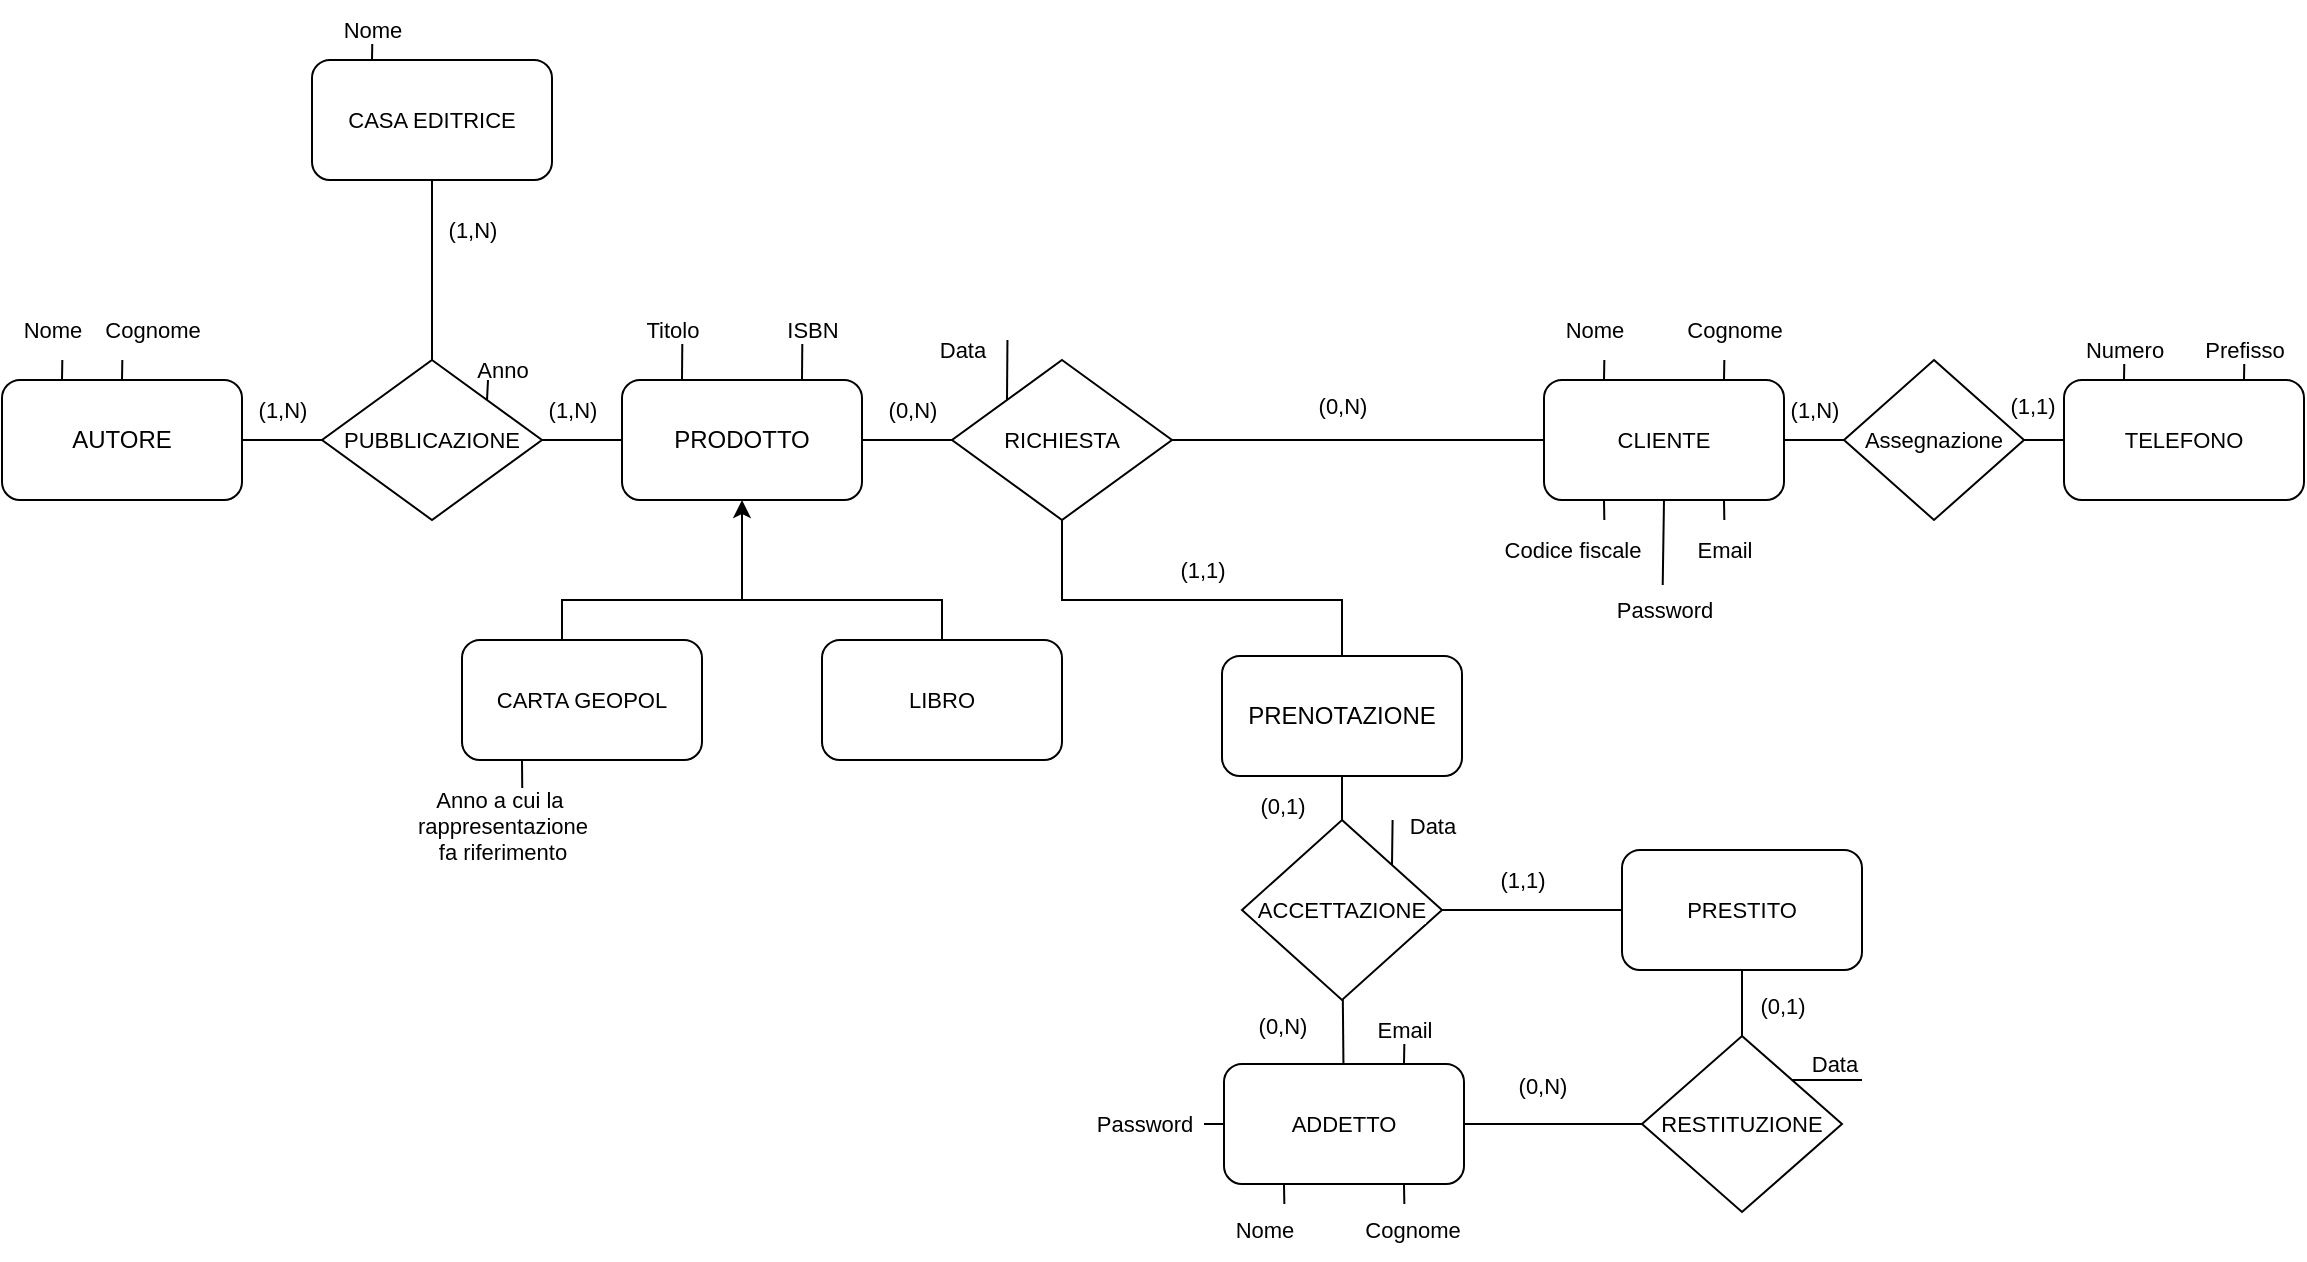 <mxfile version="24.2.5" type="device">
  <diagram name="Pagina-1" id="lzQom1wBW52Sn8SxsDpw">
    <mxGraphModel dx="2149" dy="1828" grid="1" gridSize="10" guides="1" tooltips="1" connect="1" arrows="1" fold="1" page="1" pageScale="1" pageWidth="827" pageHeight="1169" math="0" shadow="0">
      <root>
        <mxCell id="0" />
        <mxCell id="1" parent="0" />
        <mxCell id="7tz_Di637PIUjWQNx3ga-10" value="" style="edgeStyle=none;rounded=0;orthogonalLoop=1;jettySize=auto;html=1;strokeColor=default;align=center;verticalAlign=middle;fontFamily=Helvetica;fontSize=11;fontColor=default;labelBackgroundColor=default;endArrow=none;" parent="1" source="7tz_Di637PIUjWQNx3ga-3" target="7tz_Di637PIUjWQNx3ga-8" edge="1">
          <mxGeometry relative="1" as="geometry" />
        </mxCell>
        <mxCell id="7tz_Di637PIUjWQNx3ga-35" style="edgeStyle=none;rounded=0;orthogonalLoop=1;jettySize=auto;html=1;exitX=0.25;exitY=0;exitDx=0;exitDy=0;strokeColor=default;align=center;verticalAlign=middle;fontFamily=Helvetica;fontSize=11;fontColor=default;labelBackgroundColor=default;endArrow=none;" parent="1" source="7tz_Di637PIUjWQNx3ga-3" edge="1">
          <mxGeometry relative="1" as="geometry">
            <mxPoint x="110.167" y="70" as="targetPoint" />
          </mxGeometry>
        </mxCell>
        <mxCell id="7tz_Di637PIUjWQNx3ga-37" style="edgeStyle=none;rounded=0;orthogonalLoop=1;jettySize=auto;html=1;exitX=0.75;exitY=0;exitDx=0;exitDy=0;strokeColor=default;align=center;verticalAlign=middle;fontFamily=Helvetica;fontSize=11;fontColor=default;labelBackgroundColor=default;endArrow=none;" parent="1" source="7tz_Di637PIUjWQNx3ga-3" edge="1">
          <mxGeometry relative="1" as="geometry">
            <mxPoint x="170.167" y="70" as="targetPoint" />
          </mxGeometry>
        </mxCell>
        <mxCell id="7tz_Di637PIUjWQNx3ga-3" value="PRODOTTO" style="rounded=1;whiteSpace=wrap;html=1;" parent="1" vertex="1">
          <mxGeometry x="80" y="90" width="120" height="60" as="geometry" />
        </mxCell>
        <mxCell id="7tz_Di637PIUjWQNx3ga-9" value="" style="edgeStyle=none;rounded=0;orthogonalLoop=1;jettySize=auto;html=1;strokeColor=default;align=center;verticalAlign=middle;fontFamily=Helvetica;fontSize=11;fontColor=default;labelBackgroundColor=default;endArrow=none;" parent="1" source="7tz_Di637PIUjWQNx3ga-4" target="7tz_Di637PIUjWQNx3ga-8" edge="1">
          <mxGeometry relative="1" as="geometry" />
        </mxCell>
        <mxCell id="7tz_Di637PIUjWQNx3ga-43" style="edgeStyle=none;rounded=0;orthogonalLoop=1;jettySize=auto;html=1;exitX=0.25;exitY=0;exitDx=0;exitDy=0;strokeColor=default;align=center;verticalAlign=middle;fontFamily=Helvetica;fontSize=11;fontColor=default;labelBackgroundColor=default;endArrow=none;" parent="1" source="7tz_Di637PIUjWQNx3ga-4" edge="1">
          <mxGeometry relative="1" as="geometry">
            <mxPoint x="-199.833" y="80" as="targetPoint" />
          </mxGeometry>
        </mxCell>
        <mxCell id="7tz_Di637PIUjWQNx3ga-45" style="edgeStyle=none;rounded=0;orthogonalLoop=1;jettySize=auto;html=1;exitX=0.5;exitY=0;exitDx=0;exitDy=0;strokeColor=default;align=center;verticalAlign=middle;fontFamily=Helvetica;fontSize=11;fontColor=default;labelBackgroundColor=default;endArrow=none;" parent="1" source="7tz_Di637PIUjWQNx3ga-4" edge="1">
          <mxGeometry relative="1" as="geometry">
            <mxPoint x="-169.833" y="80" as="targetPoint" />
          </mxGeometry>
        </mxCell>
        <mxCell id="7tz_Di637PIUjWQNx3ga-4" value="AUTORE" style="rounded=1;whiteSpace=wrap;html=1;" parent="1" vertex="1">
          <mxGeometry x="-230" y="90" width="120" height="60" as="geometry" />
        </mxCell>
        <mxCell id="7tz_Di637PIUjWQNx3ga-8" value="PUBBLICAZIONE" style="rhombus;whiteSpace=wrap;html=1;fontFamily=Helvetica;fontSize=11;fontColor=default;labelBackgroundColor=default;" parent="1" vertex="1">
          <mxGeometry x="-70" y="80" width="110" height="80" as="geometry" />
        </mxCell>
        <mxCell id="7tz_Di637PIUjWQNx3ga-12" value="" style="edgeStyle=none;rounded=0;orthogonalLoop=1;jettySize=auto;html=1;strokeColor=default;align=center;verticalAlign=middle;fontFamily=Helvetica;fontSize=11;fontColor=default;labelBackgroundColor=default;endArrow=none;" parent="1" source="7tz_Di637PIUjWQNx3ga-11" target="7tz_Di637PIUjWQNx3ga-8" edge="1">
          <mxGeometry relative="1" as="geometry" />
        </mxCell>
        <mxCell id="7tz_Di637PIUjWQNx3ga-64" style="edgeStyle=none;rounded=0;orthogonalLoop=1;jettySize=auto;html=1;exitX=0.25;exitY=0;exitDx=0;exitDy=0;strokeColor=default;align=center;verticalAlign=middle;fontFamily=Helvetica;fontSize=11;fontColor=default;labelBackgroundColor=default;endArrow=none;" parent="1" source="7tz_Di637PIUjWQNx3ga-11" edge="1">
          <mxGeometry relative="1" as="geometry">
            <mxPoint x="-44.833" y="-80" as="targetPoint" />
          </mxGeometry>
        </mxCell>
        <mxCell id="7tz_Di637PIUjWQNx3ga-11" value="CASA EDITRICE" style="rounded=1;whiteSpace=wrap;html=1;fontFamily=Helvetica;fontSize=11;fontColor=default;labelBackgroundColor=default;" parent="1" vertex="1">
          <mxGeometry x="-75" y="-70" width="120" height="60" as="geometry" />
        </mxCell>
        <mxCell id="7tz_Di637PIUjWQNx3ga-47" style="edgeStyle=none;rounded=0;orthogonalLoop=1;jettySize=auto;html=1;exitX=0.25;exitY=0;exitDx=0;exitDy=0;strokeColor=default;align=center;verticalAlign=middle;fontFamily=Helvetica;fontSize=11;fontColor=default;labelBackgroundColor=default;endArrow=none;" parent="1" source="7tz_Di637PIUjWQNx3ga-13" edge="1">
          <mxGeometry relative="1" as="geometry">
            <mxPoint x="571.167" y="80" as="targetPoint" />
          </mxGeometry>
        </mxCell>
        <mxCell id="7tz_Di637PIUjWQNx3ga-49" style="edgeStyle=none;rounded=0;orthogonalLoop=1;jettySize=auto;html=1;exitX=0.75;exitY=0;exitDx=0;exitDy=0;strokeColor=default;align=center;verticalAlign=middle;fontFamily=Helvetica;fontSize=11;fontColor=default;labelBackgroundColor=default;endArrow=none;" parent="1" source="7tz_Di637PIUjWQNx3ga-13" edge="1">
          <mxGeometry relative="1" as="geometry">
            <mxPoint x="631.167" y="80" as="targetPoint" />
          </mxGeometry>
        </mxCell>
        <mxCell id="7tz_Di637PIUjWQNx3ga-51" style="edgeStyle=none;rounded=0;orthogonalLoop=1;jettySize=auto;html=1;exitX=0.25;exitY=1;exitDx=0;exitDy=0;strokeColor=default;align=center;verticalAlign=middle;fontFamily=Helvetica;fontSize=11;fontColor=default;labelBackgroundColor=default;endArrow=none;" parent="1" source="7tz_Di637PIUjWQNx3ga-13" edge="1">
          <mxGeometry relative="1" as="geometry">
            <mxPoint x="571.167" y="160" as="targetPoint" />
          </mxGeometry>
        </mxCell>
        <mxCell id="7tz_Di637PIUjWQNx3ga-53" style="edgeStyle=none;rounded=0;orthogonalLoop=1;jettySize=auto;html=1;exitX=0.75;exitY=1;exitDx=0;exitDy=0;strokeColor=default;align=center;verticalAlign=middle;fontFamily=Helvetica;fontSize=11;fontColor=default;labelBackgroundColor=default;endArrow=none;" parent="1" source="7tz_Di637PIUjWQNx3ga-13" edge="1">
          <mxGeometry relative="1" as="geometry">
            <mxPoint x="631.167" y="160" as="targetPoint" />
          </mxGeometry>
        </mxCell>
        <mxCell id="7tz_Di637PIUjWQNx3ga-61" value="" style="edgeStyle=none;rounded=0;orthogonalLoop=1;jettySize=auto;html=1;strokeColor=default;align=center;verticalAlign=middle;fontFamily=Helvetica;fontSize=11;fontColor=default;labelBackgroundColor=default;endArrow=none;" parent="1" source="7tz_Di637PIUjWQNx3ga-13" target="7tz_Di637PIUjWQNx3ga-60" edge="1">
          <mxGeometry relative="1" as="geometry" />
        </mxCell>
        <mxCell id="7tz_Di637PIUjWQNx3ga-13" value="CLIENTE" style="rounded=1;whiteSpace=wrap;html=1;fontFamily=Helvetica;fontSize=11;fontColor=default;labelBackgroundColor=default;" parent="1" vertex="1">
          <mxGeometry x="541" y="90" width="120" height="60" as="geometry" />
        </mxCell>
        <mxCell id="7tz_Di637PIUjWQNx3ga-17" value="" style="edgeStyle=none;rounded=0;orthogonalLoop=1;jettySize=auto;html=1;strokeColor=default;align=center;verticalAlign=middle;fontFamily=Helvetica;fontSize=11;fontColor=default;labelBackgroundColor=default;endArrow=none;" parent="1" source="7tz_Di637PIUjWQNx3ga-15" target="7tz_Di637PIUjWQNx3ga-13" edge="1">
          <mxGeometry relative="1" as="geometry" />
        </mxCell>
        <mxCell id="7tz_Di637PIUjWQNx3ga-18" value="" style="edgeStyle=none;rounded=0;orthogonalLoop=1;jettySize=auto;html=1;strokeColor=default;align=center;verticalAlign=middle;fontFamily=Helvetica;fontSize=11;fontColor=default;labelBackgroundColor=default;endArrow=none;" parent="1" source="7tz_Di637PIUjWQNx3ga-15" target="7tz_Di637PIUjWQNx3ga-3" edge="1">
          <mxGeometry relative="1" as="geometry" />
        </mxCell>
        <mxCell id="7tz_Di637PIUjWQNx3ga-27" style="edgeStyle=none;rounded=0;orthogonalLoop=1;jettySize=auto;html=1;exitX=0;exitY=0;exitDx=0;exitDy=0;strokeColor=default;align=center;verticalAlign=middle;fontFamily=Helvetica;fontSize=11;fontColor=default;labelBackgroundColor=default;endArrow=none;" parent="1" source="7tz_Di637PIUjWQNx3ga-15" edge="1">
          <mxGeometry relative="1" as="geometry">
            <mxPoint x="272.724" y="70.0" as="targetPoint" />
          </mxGeometry>
        </mxCell>
        <mxCell id="dNHPyiIvlhFK_MNwujAZ-3" style="edgeStyle=none;rounded=0;orthogonalLoop=1;jettySize=auto;html=1;strokeColor=default;align=center;verticalAlign=middle;fontFamily=Helvetica;fontSize=11;fontColor=default;labelBackgroundColor=default;endArrow=none;entryX=0.5;entryY=0;entryDx=0;entryDy=0;" edge="1" parent="1" source="7tz_Di637PIUjWQNx3ga-15" target="dNHPyiIvlhFK_MNwujAZ-1">
          <mxGeometry relative="1" as="geometry">
            <mxPoint x="300" y="200" as="targetPoint" />
            <Array as="points">
              <mxPoint x="300" y="200" />
              <mxPoint x="440" y="200" />
            </Array>
          </mxGeometry>
        </mxCell>
        <mxCell id="7tz_Di637PIUjWQNx3ga-15" value="RICHIESTA" style="rhombus;whiteSpace=wrap;html=1;fontFamily=Helvetica;fontSize=11;fontColor=default;labelBackgroundColor=default;" parent="1" vertex="1">
          <mxGeometry x="245" y="80" width="110" height="80" as="geometry" />
        </mxCell>
        <mxCell id="7tz_Di637PIUjWQNx3ga-28" value="Data" style="text;html=1;align=center;verticalAlign=middle;resizable=0;points=[];autosize=1;strokeColor=none;fillColor=none;fontFamily=Helvetica;fontSize=11;fontColor=default;labelBackgroundColor=default;" parent="1" vertex="1">
          <mxGeometry x="225" y="60" width="50" height="30" as="geometry" />
        </mxCell>
        <mxCell id="7tz_Di637PIUjWQNx3ga-41" style="edgeStyle=none;rounded=0;orthogonalLoop=1;jettySize=auto;html=1;exitX=0.25;exitY=1;exitDx=0;exitDy=0;strokeColor=default;align=center;verticalAlign=middle;fontFamily=Helvetica;fontSize=11;fontColor=default;labelBackgroundColor=default;endArrow=none;" parent="1" source="7tz_Di637PIUjWQNx3ga-29" edge="1">
          <mxGeometry relative="1" as="geometry">
            <mxPoint x="30.167" y="300" as="targetPoint" />
          </mxGeometry>
        </mxCell>
        <mxCell id="7tz_Di637PIUjWQNx3ga-29" value="CARTA GEOPOL" style="rounded=1;whiteSpace=wrap;html=1;fontFamily=Helvetica;fontSize=11;fontColor=default;labelBackgroundColor=default;" parent="1" vertex="1">
          <mxGeometry y="220" width="120" height="60" as="geometry" />
        </mxCell>
        <mxCell id="7tz_Di637PIUjWQNx3ga-32" style="edgeStyle=none;rounded=0;orthogonalLoop=1;jettySize=auto;html=1;strokeColor=default;align=center;verticalAlign=middle;fontFamily=Helvetica;fontSize=11;fontColor=default;labelBackgroundColor=default;endArrow=none;" parent="1" source="7tz_Di637PIUjWQNx3ga-30" edge="1">
          <mxGeometry relative="1" as="geometry">
            <mxPoint x="140.0" y="160" as="targetPoint" />
            <Array as="points">
              <mxPoint x="240" y="200" />
              <mxPoint x="140" y="200" />
            </Array>
          </mxGeometry>
        </mxCell>
        <mxCell id="7tz_Di637PIUjWQNx3ga-30" value="LIBRO" style="rounded=1;whiteSpace=wrap;html=1;fontFamily=Helvetica;fontSize=11;fontColor=default;labelBackgroundColor=default;" parent="1" vertex="1">
          <mxGeometry x="180" y="220" width="120" height="60" as="geometry" />
        </mxCell>
        <mxCell id="7tz_Di637PIUjWQNx3ga-31" value="" style="endArrow=classic;html=1;rounded=0;strokeColor=default;align=center;verticalAlign=middle;fontFamily=Helvetica;fontSize=11;fontColor=default;labelBackgroundColor=default;entryX=0.5;entryY=1;entryDx=0;entryDy=0;" parent="1" target="7tz_Di637PIUjWQNx3ga-3" edge="1">
          <mxGeometry width="50" height="50" relative="1" as="geometry">
            <mxPoint x="50" y="220" as="sourcePoint" />
            <mxPoint x="100" y="170" as="targetPoint" />
            <Array as="points">
              <mxPoint x="50" y="200" />
              <mxPoint x="140" y="200" />
            </Array>
          </mxGeometry>
        </mxCell>
        <mxCell id="7tz_Di637PIUjWQNx3ga-36" value="Titolo" style="text;html=1;align=center;verticalAlign=middle;resizable=0;points=[];autosize=1;strokeColor=none;fillColor=none;fontFamily=Helvetica;fontSize=11;fontColor=default;labelBackgroundColor=default;" parent="1" vertex="1">
          <mxGeometry x="80" y="50" width="50" height="30" as="geometry" />
        </mxCell>
        <mxCell id="7tz_Di637PIUjWQNx3ga-38" value="ISBN" style="text;html=1;align=center;verticalAlign=middle;resizable=0;points=[];autosize=1;strokeColor=none;fillColor=none;fontFamily=Helvetica;fontSize=11;fontColor=default;labelBackgroundColor=default;" parent="1" vertex="1">
          <mxGeometry x="150" y="50" width="50" height="30" as="geometry" />
        </mxCell>
        <mxCell id="7tz_Di637PIUjWQNx3ga-42" value="Anno a cui la&amp;nbsp;&lt;div&gt;rappresentazione&lt;div&gt;fa riferimento&lt;/div&gt;&lt;/div&gt;" style="text;html=1;align=center;verticalAlign=middle;resizable=0;points=[];autosize=1;strokeColor=none;fillColor=none;fontFamily=Helvetica;fontSize=11;fontColor=default;labelBackgroundColor=default;" parent="1" vertex="1">
          <mxGeometry x="-35" y="288" width="110" height="50" as="geometry" />
        </mxCell>
        <mxCell id="7tz_Di637PIUjWQNx3ga-44" value="Nome" style="text;html=1;align=center;verticalAlign=middle;resizable=0;points=[];autosize=1;strokeColor=none;fillColor=none;fontFamily=Helvetica;fontSize=11;fontColor=default;labelBackgroundColor=default;" parent="1" vertex="1">
          <mxGeometry x="-230" y="50" width="50" height="30" as="geometry" />
        </mxCell>
        <mxCell id="7tz_Di637PIUjWQNx3ga-46" value="Cognome" style="text;html=1;align=center;verticalAlign=middle;resizable=0;points=[];autosize=1;strokeColor=none;fillColor=none;fontFamily=Helvetica;fontSize=11;fontColor=default;labelBackgroundColor=default;" parent="1" vertex="1">
          <mxGeometry x="-190" y="50" width="70" height="30" as="geometry" />
        </mxCell>
        <mxCell id="7tz_Di637PIUjWQNx3ga-48" value="Nome" style="text;html=1;align=center;verticalAlign=middle;resizable=0;points=[];autosize=1;strokeColor=none;fillColor=none;fontFamily=Helvetica;fontSize=11;fontColor=default;labelBackgroundColor=default;" parent="1" vertex="1">
          <mxGeometry x="541" y="50" width="50" height="30" as="geometry" />
        </mxCell>
        <mxCell id="7tz_Di637PIUjWQNx3ga-50" value="Cognome" style="text;html=1;align=center;verticalAlign=middle;resizable=0;points=[];autosize=1;strokeColor=none;fillColor=none;fontFamily=Helvetica;fontSize=11;fontColor=default;labelBackgroundColor=default;" parent="1" vertex="1">
          <mxGeometry x="601" y="50" width="70" height="30" as="geometry" />
        </mxCell>
        <mxCell id="7tz_Di637PIUjWQNx3ga-52" value="Codice fiscale" style="text;html=1;align=center;verticalAlign=middle;resizable=0;points=[];autosize=1;strokeColor=none;fillColor=none;fontFamily=Helvetica;fontSize=11;fontColor=default;labelBackgroundColor=default;" parent="1" vertex="1">
          <mxGeometry x="510" y="160" width="90" height="30" as="geometry" />
        </mxCell>
        <mxCell id="7tz_Di637PIUjWQNx3ga-54" value="Email" style="text;html=1;align=center;verticalAlign=middle;resizable=0;points=[];autosize=1;strokeColor=none;fillColor=none;fontFamily=Helvetica;fontSize=11;fontColor=default;labelBackgroundColor=default;" parent="1" vertex="1">
          <mxGeometry x="606" y="160" width="50" height="30" as="geometry" />
        </mxCell>
        <mxCell id="7tz_Di637PIUjWQNx3ga-56" style="edgeStyle=none;rounded=0;orthogonalLoop=1;jettySize=auto;html=1;exitX=0.25;exitY=0;exitDx=0;exitDy=0;strokeColor=default;align=center;verticalAlign=middle;fontFamily=Helvetica;fontSize=11;fontColor=default;labelBackgroundColor=default;endArrow=none;" parent="1" source="7tz_Di637PIUjWQNx3ga-55" edge="1">
          <mxGeometry relative="1" as="geometry">
            <mxPoint x="831.167" y="80" as="targetPoint" />
          </mxGeometry>
        </mxCell>
        <mxCell id="7tz_Di637PIUjWQNx3ga-58" style="edgeStyle=none;rounded=0;orthogonalLoop=1;jettySize=auto;html=1;exitX=0.75;exitY=0;exitDx=0;exitDy=0;strokeColor=default;align=center;verticalAlign=middle;fontFamily=Helvetica;fontSize=11;fontColor=default;labelBackgroundColor=default;endArrow=none;" parent="1" source="7tz_Di637PIUjWQNx3ga-55" edge="1">
          <mxGeometry relative="1" as="geometry">
            <mxPoint x="891.167" y="80" as="targetPoint" />
          </mxGeometry>
        </mxCell>
        <mxCell id="7tz_Di637PIUjWQNx3ga-62" value="" style="edgeStyle=none;rounded=0;orthogonalLoop=1;jettySize=auto;html=1;strokeColor=default;align=center;verticalAlign=middle;fontFamily=Helvetica;fontSize=11;fontColor=default;labelBackgroundColor=default;endArrow=none;" parent="1" source="7tz_Di637PIUjWQNx3ga-55" target="7tz_Di637PIUjWQNx3ga-60" edge="1">
          <mxGeometry relative="1" as="geometry" />
        </mxCell>
        <mxCell id="7tz_Di637PIUjWQNx3ga-55" value="TELEFONO" style="rounded=1;whiteSpace=wrap;html=1;fontFamily=Helvetica;fontSize=11;fontColor=default;labelBackgroundColor=default;" parent="1" vertex="1">
          <mxGeometry x="801" y="90" width="120" height="60" as="geometry" />
        </mxCell>
        <mxCell id="7tz_Di637PIUjWQNx3ga-57" value="Numero" style="text;html=1;align=center;verticalAlign=middle;resizable=0;points=[];autosize=1;strokeColor=none;fillColor=none;fontFamily=Helvetica;fontSize=11;fontColor=default;labelBackgroundColor=default;" parent="1" vertex="1">
          <mxGeometry x="801" y="60" width="60" height="30" as="geometry" />
        </mxCell>
        <mxCell id="7tz_Di637PIUjWQNx3ga-59" value="Prefisso" style="text;html=1;align=center;verticalAlign=middle;resizable=0;points=[];autosize=1;strokeColor=none;fillColor=none;fontFamily=Helvetica;fontSize=11;fontColor=default;labelBackgroundColor=default;" parent="1" vertex="1">
          <mxGeometry x="861" y="60" width="60" height="30" as="geometry" />
        </mxCell>
        <mxCell id="7tz_Di637PIUjWQNx3ga-60" value="Assegnazione" style="rhombus;whiteSpace=wrap;html=1;fontFamily=Helvetica;fontSize=11;fontColor=default;labelBackgroundColor=default;" parent="1" vertex="1">
          <mxGeometry x="691" y="80" width="90" height="80" as="geometry" />
        </mxCell>
        <mxCell id="7tz_Di637PIUjWQNx3ga-63" value="Anno" style="text;html=1;align=center;verticalAlign=middle;resizable=0;points=[];autosize=1;strokeColor=none;fillColor=none;fontFamily=Helvetica;fontSize=11;fontColor=default;labelBackgroundColor=default;" parent="1" vertex="1">
          <mxGeometry x="-5" y="70" width="50" height="30" as="geometry" />
        </mxCell>
        <mxCell id="7tz_Di637PIUjWQNx3ga-65" value="Nome" style="text;html=1;align=center;verticalAlign=middle;resizable=0;points=[];autosize=1;strokeColor=none;fillColor=none;fontFamily=Helvetica;fontSize=11;fontColor=default;labelBackgroundColor=default;" parent="1" vertex="1">
          <mxGeometry x="-70" y="-100" width="50" height="30" as="geometry" />
        </mxCell>
        <mxCell id="7tz_Di637PIUjWQNx3ga-66" style="edgeStyle=none;rounded=0;orthogonalLoop=1;jettySize=auto;html=1;exitX=1;exitY=0;exitDx=0;exitDy=0;strokeColor=default;align=center;verticalAlign=middle;fontFamily=Helvetica;fontSize=11;fontColor=default;labelBackgroundColor=default;endArrow=none;" parent="1" source="7tz_Di637PIUjWQNx3ga-8" edge="1">
          <mxGeometry relative="1" as="geometry">
            <mxPoint x="13" y="90" as="targetPoint" />
          </mxGeometry>
        </mxCell>
        <mxCell id="7tz_Di637PIUjWQNx3ga-73" style="edgeStyle=none;rounded=0;orthogonalLoop=1;jettySize=auto;html=1;exitX=0.5;exitY=1;exitDx=0;exitDy=0;entryX=1.004;entryY=1.083;entryDx=0;entryDy=0;entryPerimeter=0;strokeColor=default;align=center;verticalAlign=middle;fontFamily=Helvetica;fontSize=11;fontColor=default;labelBackgroundColor=default;endArrow=none;" parent="1" source="7tz_Di637PIUjWQNx3ga-13" target="7tz_Di637PIUjWQNx3ga-52" edge="1">
          <mxGeometry relative="1" as="geometry" />
        </mxCell>
        <mxCell id="7tz_Di637PIUjWQNx3ga-75" value="Password" style="text;html=1;align=center;verticalAlign=middle;resizable=0;points=[];autosize=1;strokeColor=none;fillColor=none;fontFamily=Helvetica;fontSize=11;fontColor=default;labelBackgroundColor=default;" parent="1" vertex="1">
          <mxGeometry x="566" y="190" width="70" height="30" as="geometry" />
        </mxCell>
        <mxCell id="dNHPyiIvlhFK_MNwujAZ-14" value="" style="edgeStyle=none;rounded=0;orthogonalLoop=1;jettySize=auto;html=1;strokeColor=default;align=center;verticalAlign=middle;fontFamily=Helvetica;fontSize=11;fontColor=default;labelBackgroundColor=default;endArrow=none;" edge="1" parent="1" source="dNHPyiIvlhFK_MNwujAZ-1" target="dNHPyiIvlhFK_MNwujAZ-13">
          <mxGeometry relative="1" as="geometry" />
        </mxCell>
        <mxCell id="dNHPyiIvlhFK_MNwujAZ-1" value="PRENOTAZIONE" style="rounded=1;whiteSpace=wrap;html=1;" vertex="1" parent="1">
          <mxGeometry x="380" y="228" width="120" height="60" as="geometry" />
        </mxCell>
        <mxCell id="dNHPyiIvlhFK_MNwujAZ-4" style="edgeStyle=none;rounded=0;orthogonalLoop=1;jettySize=auto;html=1;exitX=0.25;exitY=1;exitDx=0;exitDy=0;strokeColor=default;align=center;verticalAlign=middle;fontFamily=Helvetica;fontSize=11;fontColor=default;labelBackgroundColor=default;endArrow=none;" edge="1" parent="1" source="dNHPyiIvlhFK_MNwujAZ-8">
          <mxGeometry relative="1" as="geometry">
            <mxPoint x="411.167" y="502" as="targetPoint" />
          </mxGeometry>
        </mxCell>
        <mxCell id="dNHPyiIvlhFK_MNwujAZ-5" style="edgeStyle=none;rounded=0;orthogonalLoop=1;jettySize=auto;html=1;exitX=0.75;exitY=1;exitDx=0;exitDy=0;strokeColor=default;align=center;verticalAlign=middle;fontFamily=Helvetica;fontSize=11;fontColor=default;labelBackgroundColor=default;endArrow=none;" edge="1" parent="1" source="dNHPyiIvlhFK_MNwujAZ-8">
          <mxGeometry relative="1" as="geometry">
            <mxPoint x="471.167" y="502" as="targetPoint" />
          </mxGeometry>
        </mxCell>
        <mxCell id="dNHPyiIvlhFK_MNwujAZ-6" style="edgeStyle=none;rounded=0;orthogonalLoop=1;jettySize=auto;html=1;exitX=0.75;exitY=0;exitDx=0;exitDy=0;strokeColor=default;align=center;verticalAlign=middle;fontFamily=Helvetica;fontSize=11;fontColor=default;labelBackgroundColor=default;endArrow=none;" edge="1" parent="1" source="dNHPyiIvlhFK_MNwujAZ-8">
          <mxGeometry relative="1" as="geometry">
            <mxPoint x="471.167" y="422" as="targetPoint" />
          </mxGeometry>
        </mxCell>
        <mxCell id="dNHPyiIvlhFK_MNwujAZ-7" style="edgeStyle=none;rounded=0;orthogonalLoop=1;jettySize=auto;html=1;exitX=0;exitY=0.5;exitDx=0;exitDy=0;strokeColor=default;align=center;verticalAlign=middle;fontFamily=Helvetica;fontSize=11;fontColor=default;labelBackgroundColor=default;endArrow=none;" edge="1" parent="1" source="dNHPyiIvlhFK_MNwujAZ-8">
          <mxGeometry relative="1" as="geometry">
            <mxPoint x="371.0" y="462" as="targetPoint" />
          </mxGeometry>
        </mxCell>
        <mxCell id="dNHPyiIvlhFK_MNwujAZ-15" value="" style="edgeStyle=none;rounded=0;orthogonalLoop=1;jettySize=auto;html=1;strokeColor=default;align=center;verticalAlign=middle;fontFamily=Helvetica;fontSize=11;fontColor=default;labelBackgroundColor=default;endArrow=none;" edge="1" parent="1" source="dNHPyiIvlhFK_MNwujAZ-8" target="dNHPyiIvlhFK_MNwujAZ-13">
          <mxGeometry relative="1" as="geometry" />
        </mxCell>
        <mxCell id="dNHPyiIvlhFK_MNwujAZ-22" style="edgeStyle=none;rounded=0;orthogonalLoop=1;jettySize=auto;html=1;entryX=0;entryY=0.5;entryDx=0;entryDy=0;strokeColor=default;align=center;verticalAlign=middle;fontFamily=Helvetica;fontSize=11;fontColor=default;labelBackgroundColor=default;endArrow=none;" edge="1" parent="1" source="dNHPyiIvlhFK_MNwujAZ-8" target="dNHPyiIvlhFK_MNwujAZ-21">
          <mxGeometry relative="1" as="geometry" />
        </mxCell>
        <mxCell id="dNHPyiIvlhFK_MNwujAZ-8" value="ADDETTO" style="rounded=1;whiteSpace=wrap;html=1;fontFamily=Helvetica;fontSize=11;fontColor=default;labelBackgroundColor=default;" vertex="1" parent="1">
          <mxGeometry x="381" y="432" width="120" height="60" as="geometry" />
        </mxCell>
        <mxCell id="dNHPyiIvlhFK_MNwujAZ-9" value="Nome" style="text;html=1;align=center;verticalAlign=middle;resizable=0;points=[];autosize=1;strokeColor=none;fillColor=none;fontFamily=Helvetica;fontSize=11;fontColor=default;labelBackgroundColor=default;" vertex="1" parent="1">
          <mxGeometry x="376" y="500" width="50" height="30" as="geometry" />
        </mxCell>
        <mxCell id="dNHPyiIvlhFK_MNwujAZ-10" value="Cognome" style="text;html=1;align=center;verticalAlign=middle;resizable=0;points=[];autosize=1;strokeColor=none;fillColor=none;fontFamily=Helvetica;fontSize=11;fontColor=default;labelBackgroundColor=default;" vertex="1" parent="1">
          <mxGeometry x="440" y="500" width="70" height="30" as="geometry" />
        </mxCell>
        <mxCell id="dNHPyiIvlhFK_MNwujAZ-11" value="Email" style="text;html=1;align=center;verticalAlign=middle;resizable=0;points=[];autosize=1;strokeColor=none;fillColor=none;fontFamily=Helvetica;fontSize=11;fontColor=default;labelBackgroundColor=default;" vertex="1" parent="1">
          <mxGeometry x="446" y="400" width="50" height="30" as="geometry" />
        </mxCell>
        <mxCell id="dNHPyiIvlhFK_MNwujAZ-12" value="Password" style="text;html=1;align=center;verticalAlign=middle;resizable=0;points=[];autosize=1;strokeColor=none;fillColor=none;fontFamily=Helvetica;fontSize=11;fontColor=default;labelBackgroundColor=default;" vertex="1" parent="1">
          <mxGeometry x="306" y="447" width="70" height="30" as="geometry" />
        </mxCell>
        <mxCell id="dNHPyiIvlhFK_MNwujAZ-16" style="edgeStyle=none;rounded=0;orthogonalLoop=1;jettySize=auto;html=1;strokeColor=default;align=center;verticalAlign=middle;fontFamily=Helvetica;fontSize=11;fontColor=default;labelBackgroundColor=default;endArrow=none;" edge="1" parent="1" source="dNHPyiIvlhFK_MNwujAZ-13">
          <mxGeometry relative="1" as="geometry">
            <mxPoint x="580" y="355" as="targetPoint" />
          </mxGeometry>
        </mxCell>
        <mxCell id="dNHPyiIvlhFK_MNwujAZ-13" value="ACCETTAZIONE" style="rhombus;whiteSpace=wrap;html=1;fontFamily=Helvetica;fontSize=11;fontColor=default;labelBackgroundColor=default;" vertex="1" parent="1">
          <mxGeometry x="390" y="310" width="100" height="90" as="geometry" />
        </mxCell>
        <mxCell id="dNHPyiIvlhFK_MNwujAZ-23" value="" style="edgeStyle=none;rounded=0;orthogonalLoop=1;jettySize=auto;html=1;strokeColor=default;align=center;verticalAlign=middle;fontFamily=Helvetica;fontSize=11;fontColor=default;labelBackgroundColor=default;endArrow=none;" edge="1" parent="1" source="dNHPyiIvlhFK_MNwujAZ-17" target="dNHPyiIvlhFK_MNwujAZ-21">
          <mxGeometry relative="1" as="geometry" />
        </mxCell>
        <mxCell id="dNHPyiIvlhFK_MNwujAZ-17" value="PRESTITO" style="rounded=1;whiteSpace=wrap;html=1;fontFamily=Helvetica;fontSize=11;fontColor=default;labelBackgroundColor=default;" vertex="1" parent="1">
          <mxGeometry x="580" y="325" width="120" height="60" as="geometry" />
        </mxCell>
        <mxCell id="dNHPyiIvlhFK_MNwujAZ-19" value="Data" style="text;html=1;align=center;verticalAlign=middle;resizable=0;points=[];autosize=1;strokeColor=none;fillColor=none;fontFamily=Helvetica;fontSize=11;fontColor=default;labelBackgroundColor=default;" vertex="1" parent="1">
          <mxGeometry x="460" y="298" width="50" height="30" as="geometry" />
        </mxCell>
        <mxCell id="dNHPyiIvlhFK_MNwujAZ-24" style="edgeStyle=none;rounded=0;orthogonalLoop=1;jettySize=auto;html=1;exitX=1;exitY=0;exitDx=0;exitDy=0;strokeColor=default;align=center;verticalAlign=middle;fontFamily=Helvetica;fontSize=11;fontColor=default;labelBackgroundColor=default;endArrow=none;" edge="1" parent="1" source="dNHPyiIvlhFK_MNwujAZ-21">
          <mxGeometry relative="1" as="geometry">
            <mxPoint x="700" y="440" as="targetPoint" />
          </mxGeometry>
        </mxCell>
        <mxCell id="dNHPyiIvlhFK_MNwujAZ-21" value="RESTITUZIONE" style="rhombus;whiteSpace=wrap;html=1;fontFamily=Helvetica;fontSize=11;fontColor=default;labelBackgroundColor=default;" vertex="1" parent="1">
          <mxGeometry x="590" y="418" width="100" height="88" as="geometry" />
        </mxCell>
        <mxCell id="dNHPyiIvlhFK_MNwujAZ-25" value="Data" style="text;html=1;align=center;verticalAlign=middle;resizable=0;points=[];autosize=1;strokeColor=none;fillColor=none;fontFamily=Helvetica;fontSize=11;fontColor=default;labelBackgroundColor=default;" vertex="1" parent="1">
          <mxGeometry x="661" y="417" width="50" height="30" as="geometry" />
        </mxCell>
        <mxCell id="dNHPyiIvlhFK_MNwujAZ-28" style="edgeStyle=none;rounded=0;orthogonalLoop=1;jettySize=auto;html=1;exitX=1;exitY=0;exitDx=0;exitDy=0;entryX=0.106;entryY=0.4;entryDx=0;entryDy=0;entryPerimeter=0;strokeColor=default;align=center;verticalAlign=middle;fontFamily=Helvetica;fontSize=11;fontColor=default;labelBackgroundColor=default;endArrow=none;" edge="1" parent="1" source="dNHPyiIvlhFK_MNwujAZ-13" target="dNHPyiIvlhFK_MNwujAZ-19">
          <mxGeometry relative="1" as="geometry" />
        </mxCell>
        <mxCell id="dNHPyiIvlhFK_MNwujAZ-29" value="(1,N)" style="text;html=1;align=center;verticalAlign=middle;resizable=0;points=[];autosize=1;strokeColor=none;fillColor=none;fontFamily=Helvetica;fontSize=11;fontColor=default;labelBackgroundColor=default;" vertex="1" parent="1">
          <mxGeometry x="-115" y="90" width="50" height="30" as="geometry" />
        </mxCell>
        <mxCell id="dNHPyiIvlhFK_MNwujAZ-30" value="(1,N)" style="text;html=1;align=center;verticalAlign=middle;resizable=0;points=[];autosize=1;strokeColor=none;fillColor=none;fontFamily=Helvetica;fontSize=11;fontColor=default;labelBackgroundColor=default;" vertex="1" parent="1">
          <mxGeometry x="-20" width="50" height="30" as="geometry" />
        </mxCell>
        <mxCell id="dNHPyiIvlhFK_MNwujAZ-31" value="(1,N)" style="text;html=1;align=center;verticalAlign=middle;resizable=0;points=[];autosize=1;strokeColor=none;fillColor=none;fontFamily=Helvetica;fontSize=11;fontColor=default;labelBackgroundColor=default;" vertex="1" parent="1">
          <mxGeometry x="30" y="90" width="50" height="30" as="geometry" />
        </mxCell>
        <mxCell id="dNHPyiIvlhFK_MNwujAZ-32" value="(0,N)" style="text;html=1;align=center;verticalAlign=middle;resizable=0;points=[];autosize=1;strokeColor=none;fillColor=none;fontFamily=Helvetica;fontSize=11;fontColor=default;labelBackgroundColor=default;" vertex="1" parent="1">
          <mxGeometry x="200" y="90" width="50" height="30" as="geometry" />
        </mxCell>
        <mxCell id="dNHPyiIvlhFK_MNwujAZ-33" value="(0,N)" style="text;html=1;align=center;verticalAlign=middle;resizable=0;points=[];autosize=1;strokeColor=none;fillColor=none;fontFamily=Helvetica;fontSize=11;fontColor=default;labelBackgroundColor=default;" vertex="1" parent="1">
          <mxGeometry x="415" y="88" width="50" height="30" as="geometry" />
        </mxCell>
        <mxCell id="dNHPyiIvlhFK_MNwujAZ-34" value="(1,1)" style="text;html=1;align=center;verticalAlign=middle;resizable=0;points=[];autosize=1;strokeColor=none;fillColor=none;fontFamily=Helvetica;fontSize=11;fontColor=default;labelBackgroundColor=default;" vertex="1" parent="1">
          <mxGeometry x="345" y="170" width="50" height="30" as="geometry" />
        </mxCell>
        <mxCell id="dNHPyiIvlhFK_MNwujAZ-35" value="(0,1)" style="text;html=1;align=center;verticalAlign=middle;resizable=0;points=[];autosize=1;strokeColor=none;fillColor=none;fontFamily=Helvetica;fontSize=11;fontColor=default;labelBackgroundColor=default;" vertex="1" parent="1">
          <mxGeometry x="385" y="288" width="50" height="30" as="geometry" />
        </mxCell>
        <mxCell id="dNHPyiIvlhFK_MNwujAZ-36" value="(0,N)" style="text;html=1;align=center;verticalAlign=middle;resizable=0;points=[];autosize=1;strokeColor=none;fillColor=none;fontFamily=Helvetica;fontSize=11;fontColor=default;labelBackgroundColor=default;" vertex="1" parent="1">
          <mxGeometry x="385" y="398" width="50" height="30" as="geometry" />
        </mxCell>
        <mxCell id="dNHPyiIvlhFK_MNwujAZ-37" value="(1,1)" style="text;html=1;align=center;verticalAlign=middle;resizable=0;points=[];autosize=1;strokeColor=none;fillColor=none;fontFamily=Helvetica;fontSize=11;fontColor=default;labelBackgroundColor=default;" vertex="1" parent="1">
          <mxGeometry x="505" y="325" width="50" height="30" as="geometry" />
        </mxCell>
        <mxCell id="dNHPyiIvlhFK_MNwujAZ-39" value="(0,N)" style="text;html=1;align=center;verticalAlign=middle;resizable=0;points=[];autosize=1;strokeColor=none;fillColor=none;fontFamily=Helvetica;fontSize=11;fontColor=default;labelBackgroundColor=default;" vertex="1" parent="1">
          <mxGeometry x="515" y="428" width="50" height="30" as="geometry" />
        </mxCell>
        <mxCell id="dNHPyiIvlhFK_MNwujAZ-40" value="(0,1)" style="text;html=1;align=center;verticalAlign=middle;resizable=0;points=[];autosize=1;strokeColor=none;fillColor=none;fontFamily=Helvetica;fontSize=11;fontColor=default;labelBackgroundColor=default;" vertex="1" parent="1">
          <mxGeometry x="635" y="388" width="50" height="30" as="geometry" />
        </mxCell>
        <mxCell id="dNHPyiIvlhFK_MNwujAZ-41" value="(1,N)" style="text;html=1;align=center;verticalAlign=middle;resizable=0;points=[];autosize=1;strokeColor=none;fillColor=none;fontFamily=Helvetica;fontSize=11;fontColor=default;labelBackgroundColor=default;" vertex="1" parent="1">
          <mxGeometry x="651" y="90" width="50" height="30" as="geometry" />
        </mxCell>
        <mxCell id="dNHPyiIvlhFK_MNwujAZ-42" value="(1,1)" style="text;html=1;align=center;verticalAlign=middle;resizable=0;points=[];autosize=1;strokeColor=none;fillColor=none;fontFamily=Helvetica;fontSize=11;fontColor=default;labelBackgroundColor=default;" vertex="1" parent="1">
          <mxGeometry x="760" y="88" width="50" height="30" as="geometry" />
        </mxCell>
      </root>
    </mxGraphModel>
  </diagram>
</mxfile>
